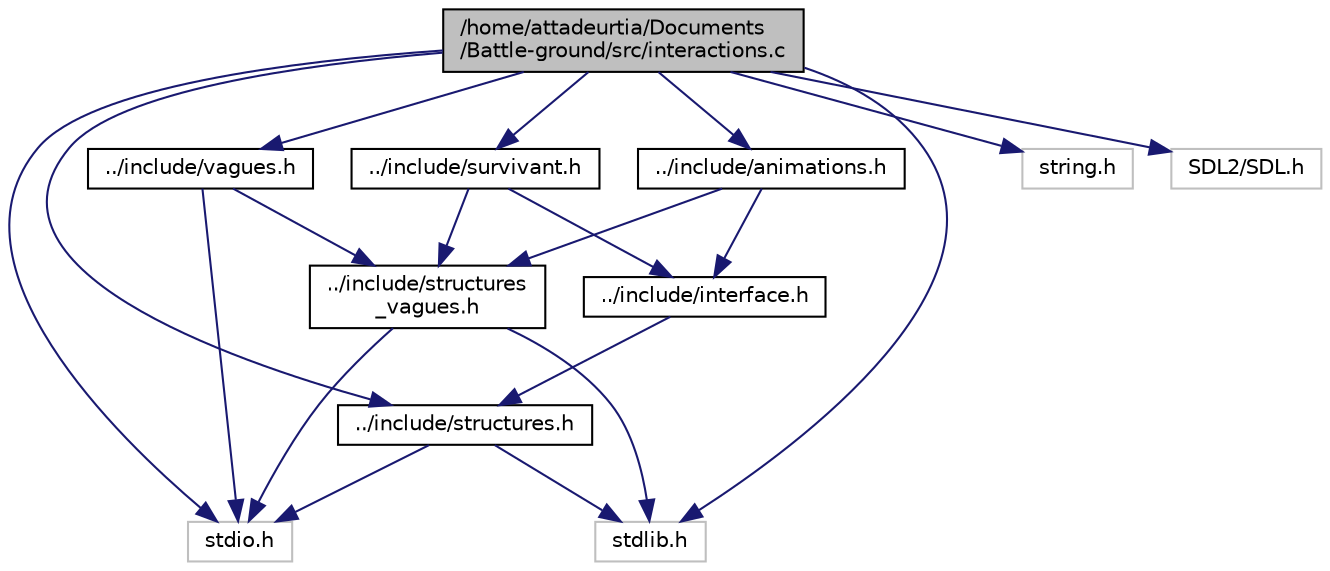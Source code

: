 digraph "/home/attadeurtia/Documents/Battle-ground/src/interactions.c"
{
 // LATEX_PDF_SIZE
  edge [fontname="Helvetica",fontsize="10",labelfontname="Helvetica",labelfontsize="10"];
  node [fontname="Helvetica",fontsize="10",shape=record];
  Node1 [label="/home/attadeurtia/Documents\l/Battle-ground/src/interactions.c",height=0.2,width=0.4,color="black", fillcolor="grey75", style="filled", fontcolor="black",tooltip="Contient des fonctions variées utilisées potentiellement par les 2 modes de jeu. des fonctions telles..."];
  Node1 -> Node2 [color="midnightblue",fontsize="10",style="solid"];
  Node2 [label="stdio.h",height=0.2,width=0.4,color="grey75", fillcolor="white", style="filled",tooltip=" "];
  Node1 -> Node3 [color="midnightblue",fontsize="10",style="solid"];
  Node3 [label="stdlib.h",height=0.2,width=0.4,color="grey75", fillcolor="white", style="filled",tooltip=" "];
  Node1 -> Node4 [color="midnightblue",fontsize="10",style="solid"];
  Node4 [label="string.h",height=0.2,width=0.4,color="grey75", fillcolor="white", style="filled",tooltip=" "];
  Node1 -> Node5 [color="midnightblue",fontsize="10",style="solid"];
  Node5 [label="SDL2/SDL.h",height=0.2,width=0.4,color="grey75", fillcolor="white", style="filled",tooltip=" "];
  Node1 -> Node6 [color="midnightblue",fontsize="10",style="solid"];
  Node6 [label="../include/structures.h",height=0.2,width=0.4,color="black", fillcolor="white", style="filled",URL="$structures_8h_source.html",tooltip=" "];
  Node6 -> Node2 [color="midnightblue",fontsize="10",style="solid"];
  Node6 -> Node3 [color="midnightblue",fontsize="10",style="solid"];
  Node1 -> Node7 [color="midnightblue",fontsize="10",style="solid"];
  Node7 [label="../include/animations.h",height=0.2,width=0.4,color="black", fillcolor="white", style="filled",URL="$animations_8h_source.html",tooltip=" "];
  Node7 -> Node8 [color="midnightblue",fontsize="10",style="solid"];
  Node8 [label="../include/interface.h",height=0.2,width=0.4,color="black", fillcolor="white", style="filled",URL="$interface_8h_source.html",tooltip=" "];
  Node8 -> Node6 [color="midnightblue",fontsize="10",style="solid"];
  Node7 -> Node9 [color="midnightblue",fontsize="10",style="solid"];
  Node9 [label="../include/structures\l_vagues.h",height=0.2,width=0.4,color="black", fillcolor="white", style="filled",URL="$structures__vagues_8h_source.html",tooltip=" "];
  Node9 -> Node2 [color="midnightblue",fontsize="10",style="solid"];
  Node9 -> Node3 [color="midnightblue",fontsize="10",style="solid"];
  Node1 -> Node10 [color="midnightblue",fontsize="10",style="solid"];
  Node10 [label="../include/survivant.h",height=0.2,width=0.4,color="black", fillcolor="white", style="filled",URL="$survivant_8h_source.html",tooltip=" "];
  Node10 -> Node8 [color="midnightblue",fontsize="10",style="solid"];
  Node10 -> Node9 [color="midnightblue",fontsize="10",style="solid"];
  Node1 -> Node11 [color="midnightblue",fontsize="10",style="solid"];
  Node11 [label="../include/vagues.h",height=0.2,width=0.4,color="black", fillcolor="white", style="filled",URL="$vagues_8h_source.html",tooltip=" "];
  Node11 -> Node2 [color="midnightblue",fontsize="10",style="solid"];
  Node11 -> Node9 [color="midnightblue",fontsize="10",style="solid"];
}
